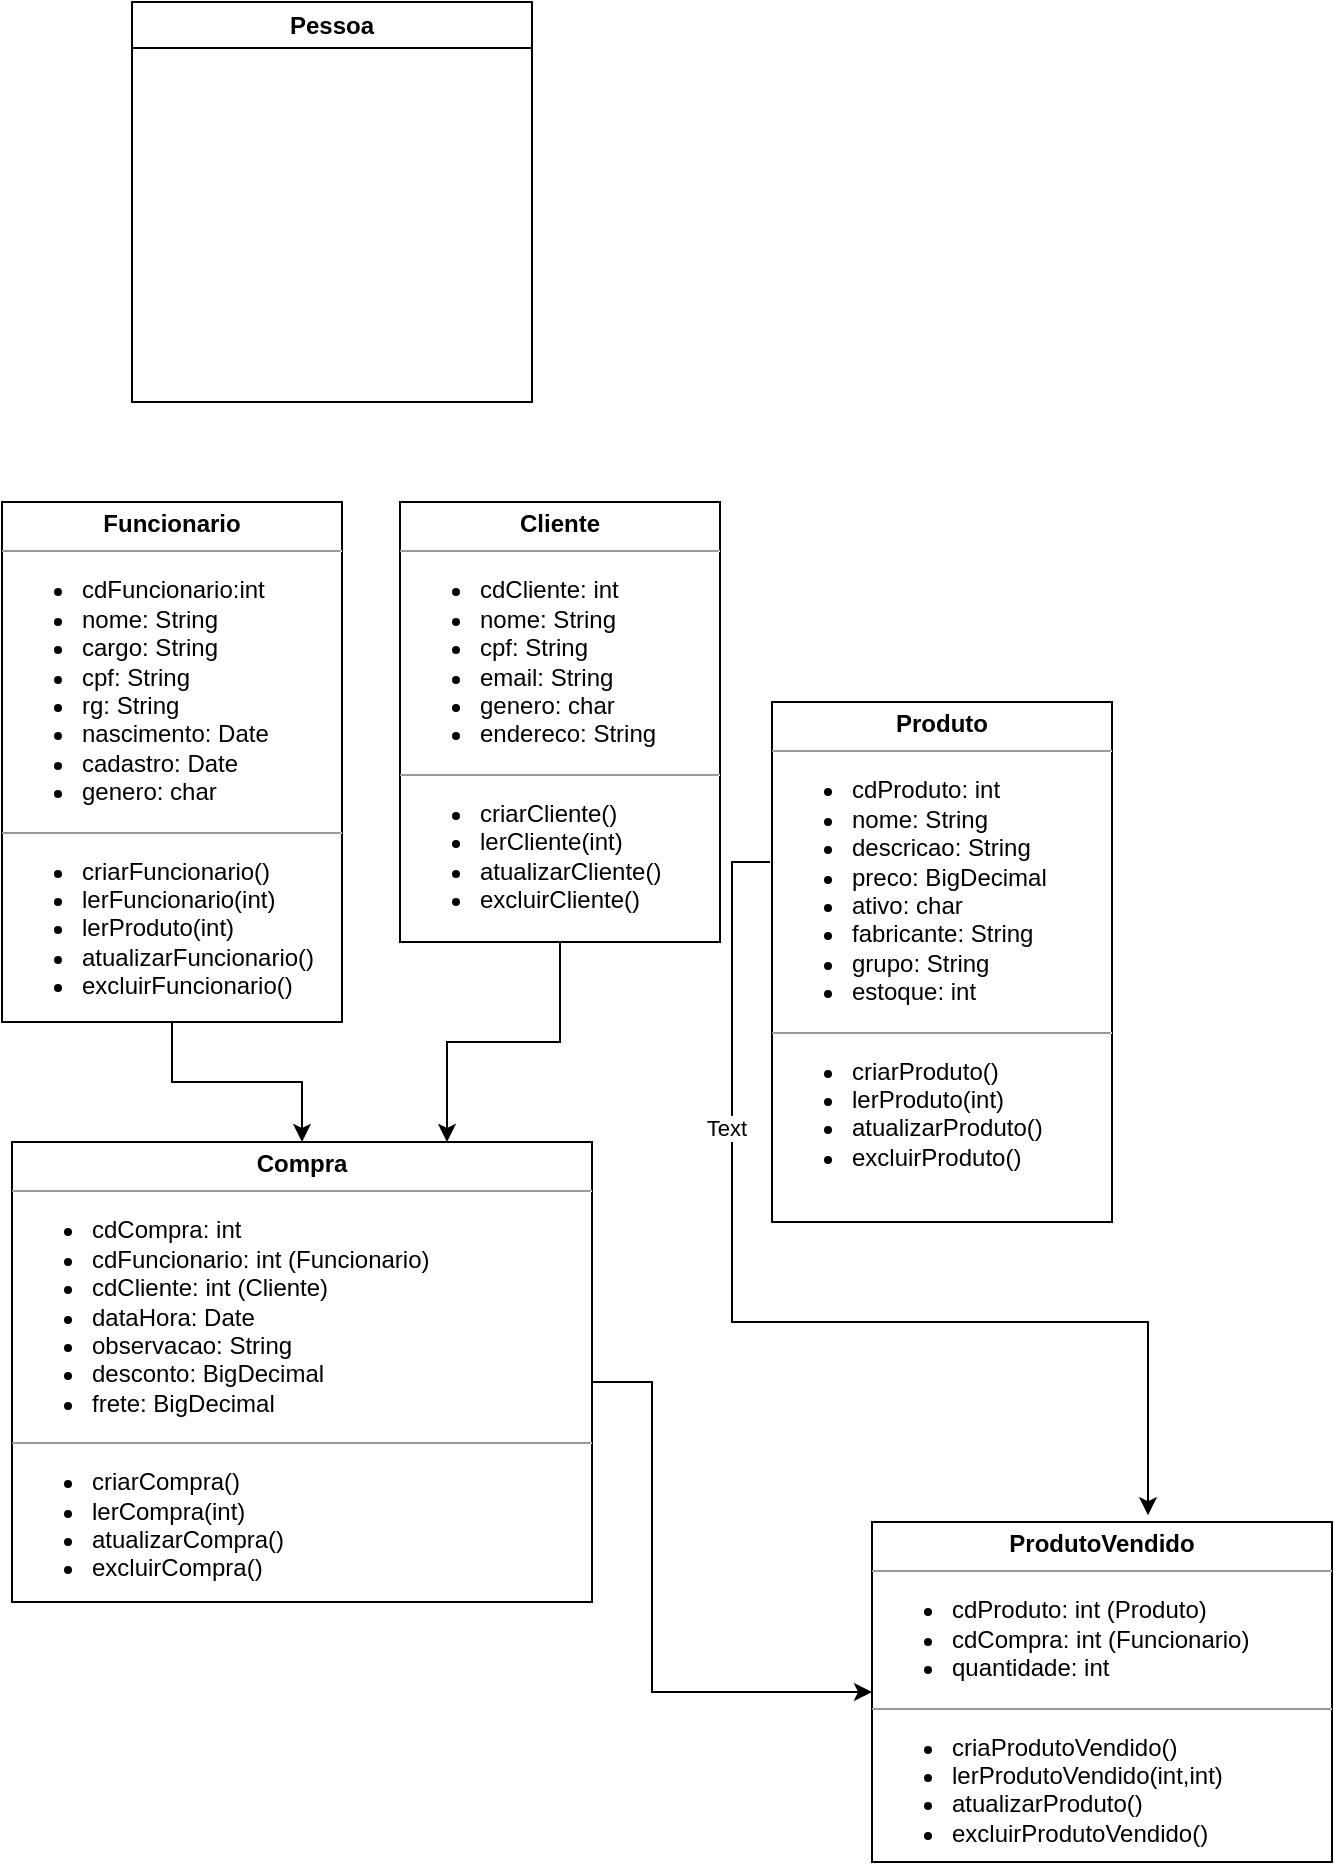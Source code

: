 <mxfile version="21.6.9" type="github">
  <diagram name="Página-1" id="Qzn0qPf9PI4gwN_pM8Xa">
    <mxGraphModel dx="1434" dy="796" grid="1" gridSize="10" guides="1" tooltips="1" connect="1" arrows="1" fold="1" page="1" pageScale="1" pageWidth="827" pageHeight="1169" math="0" shadow="0">
      <root>
        <mxCell id="0" />
        <mxCell id="1" parent="0" />
        <mxCell id="mcggorZkaUmIbYxfzcQU-14" value="" style="edgeStyle=orthogonalEdgeStyle;rounded=0;orthogonalLoop=1;jettySize=auto;html=1;entryX=0.75;entryY=0;entryDx=0;entryDy=0;" parent="1" source="mcggorZkaUmIbYxfzcQU-1" target="mcggorZkaUmIbYxfzcQU-5" edge="1">
          <mxGeometry relative="1" as="geometry">
            <mxPoint x="360" y="570" as="targetPoint" />
          </mxGeometry>
        </mxCell>
        <mxCell id="mcggorZkaUmIbYxfzcQU-1" value="&lt;p style=&quot;margin:0px;margin-top:4px;text-align:center;&quot;&gt;&lt;b&gt;Cliente&lt;/b&gt;&lt;/p&gt;&lt;hr size=&quot;1&quot;&gt;&lt;p style=&quot;margin:0px;margin-left:4px;&quot;&gt;&lt;/p&gt;&lt;ul&gt;&lt;li&gt;cdCliente: int&lt;/li&gt;&lt;li&gt;nome: String&lt;/li&gt;&lt;li&gt;cpf: String&lt;/li&gt;&lt;li&gt;email: String&lt;/li&gt;&lt;li&gt;genero: char&lt;/li&gt;&lt;li&gt;endereco: String&lt;/li&gt;&lt;/ul&gt;&lt;p&gt;&lt;/p&gt;&lt;hr size=&quot;1&quot;&gt;&lt;p style=&quot;margin:0px;margin-left:4px;&quot;&gt;&lt;/p&gt;&lt;ul&gt;&lt;li&gt;criarCliente()&lt;/li&gt;&lt;li&gt;lerCliente(int)&lt;/li&gt;&lt;li&gt;atualizarCliente()&lt;/li&gt;&lt;li&gt;excluirCliente()&lt;/li&gt;&lt;/ul&gt;&lt;p&gt;&lt;/p&gt;" style="verticalAlign=top;align=left;overflow=fill;fontSize=12;fontFamily=Helvetica;html=1;whiteSpace=wrap;" parent="1" vertex="1">
          <mxGeometry x="254" y="320" width="160" height="220" as="geometry" />
        </mxCell>
        <mxCell id="mcggorZkaUmIbYxfzcQU-8" value="" style="edgeStyle=orthogonalEdgeStyle;rounded=0;orthogonalLoop=1;jettySize=auto;html=1;" parent="1" source="mcggorZkaUmIbYxfzcQU-3" target="mcggorZkaUmIbYxfzcQU-5" edge="1">
          <mxGeometry relative="1" as="geometry" />
        </mxCell>
        <mxCell id="mcggorZkaUmIbYxfzcQU-3" value="&lt;p style=&quot;margin:0px;margin-top:4px;text-align:center;&quot;&gt;&lt;b&gt;Funcionario&lt;/b&gt;&lt;/p&gt;&lt;hr size=&quot;1&quot;&gt;&lt;p style=&quot;margin:0px;margin-left:4px;&quot;&gt;&lt;/p&gt;&lt;ul&gt;&lt;li style=&quot;border-color: var(--border-color);&quot;&gt;cdFuncionario:int&lt;/li&gt;&lt;li style=&quot;border-color: var(--border-color);&quot;&gt;nome: String&lt;/li&gt;&lt;li style=&quot;border-color: var(--border-color);&quot;&gt;cargo: String&lt;/li&gt;&lt;li style=&quot;border-color: var(--border-color);&quot;&gt;cpf: String&lt;/li&gt;&lt;li style=&quot;border-color: var(--border-color);&quot;&gt;rg: String&lt;/li&gt;&lt;li style=&quot;border-color: var(--border-color);&quot;&gt;nascimento: Date&lt;/li&gt;&lt;li style=&quot;border-color: var(--border-color);&quot;&gt;cadastro: Date&lt;/li&gt;&lt;li&gt;genero: char&lt;/li&gt;&lt;/ul&gt;&lt;p&gt;&lt;/p&gt;&lt;hr size=&quot;1&quot;&gt;&lt;p style=&quot;margin:0px;margin-left:4px;&quot;&gt;&lt;/p&gt;&lt;ul&gt;&lt;li style=&quot;border-color: var(--border-color);&quot;&gt;criarFuncionario()&lt;/li&gt;&lt;li style=&quot;border-color: var(--border-color);&quot;&gt;&lt;span style=&quot;border-color: var(--border-color); background-color: initial;&quot;&gt;lerFuncionario(int)&lt;/span&gt;&lt;/li&gt;&lt;li style=&quot;border-color: var(--border-color);&quot;&gt;&lt;span style=&quot;border-color: var(--border-color); background-color: initial;&quot;&gt;lerProduto(int)&lt;/span&gt;&lt;/li&gt;&lt;li style=&quot;border-color: var(--border-color);&quot;&gt;&lt;span style=&quot;border-color: var(--border-color); background-color: initial;&quot;&gt;atualizarFuncionario()&amp;nbsp;&lt;/span&gt;&lt;/li&gt;&lt;li style=&quot;border-color: var(--border-color);&quot;&gt;&lt;span style=&quot;border-color: var(--border-color); background-color: initial;&quot;&gt;excluirFuncionario()&lt;/span&gt;&lt;/li&gt;&lt;/ul&gt;&lt;p&gt;&lt;/p&gt;" style="verticalAlign=top;align=left;overflow=fill;fontSize=12;fontFamily=Helvetica;html=1;whiteSpace=wrap;" parent="1" vertex="1">
          <mxGeometry x="55" y="320" width="170" height="260" as="geometry" />
        </mxCell>
        <mxCell id="mcggorZkaUmIbYxfzcQU-9" value="" style="edgeStyle=orthogonalEdgeStyle;rounded=0;orthogonalLoop=1;jettySize=auto;html=1;entryX=0.6;entryY=-0.02;entryDx=0;entryDy=0;entryPerimeter=0;" parent="1" target="mcggorZkaUmIbYxfzcQU-6" edge="1">
          <mxGeometry relative="1" as="geometry">
            <mxPoint x="439" y="500" as="sourcePoint" />
            <mxPoint x="250" y="530" as="targetPoint" />
            <Array as="points">
              <mxPoint x="420" y="500" />
              <mxPoint x="420" y="730" />
              <mxPoint x="628" y="730" />
            </Array>
          </mxGeometry>
        </mxCell>
        <mxCell id="mcggorZkaUmIbYxfzcQU-10" value="Text" style="edgeLabel;html=1;align=center;verticalAlign=middle;resizable=0;points=[];" parent="mcggorZkaUmIbYxfzcQU-9" vertex="1" connectable="0">
          <mxGeometry x="-0.451" y="-3" relative="1" as="geometry">
            <mxPoint as="offset" />
          </mxGeometry>
        </mxCell>
        <mxCell id="mcggorZkaUmIbYxfzcQU-4" value="&lt;p style=&quot;margin:0px;margin-top:4px;text-align:center;&quot;&gt;&lt;b&gt;Produto&lt;/b&gt;&lt;/p&gt;&lt;hr size=&quot;1&quot;&gt;&lt;p style=&quot;margin:0px;margin-left:4px;&quot;&gt;&lt;/p&gt;&lt;ul&gt;&lt;li style=&quot;border-color: var(--border-color);&quot;&gt;cdProduto: int&lt;/li&gt;&lt;li style=&quot;border-color: var(--border-color);&quot;&gt;nome: String&lt;/li&gt;&lt;li style=&quot;border-color: var(--border-color);&quot;&gt;descricao: String&lt;/li&gt;&lt;li style=&quot;border-color: var(--border-color);&quot;&gt;preco: BigDecimal&lt;/li&gt;&lt;li style=&quot;border-color: var(--border-color);&quot;&gt;ativo: char&lt;/li&gt;&lt;li style=&quot;border-color: var(--border-color);&quot;&gt;fabricante: String&lt;/li&gt;&lt;li style=&quot;border-color: var(--border-color);&quot;&gt;grupo: String&lt;/li&gt;&lt;li style=&quot;border-color: var(--border-color);&quot;&gt;estoque: int&lt;br&gt;&lt;/li&gt;&lt;/ul&gt;&lt;p&gt;&lt;/p&gt;&lt;hr size=&quot;1&quot;&gt;&lt;p style=&quot;margin:0px;margin-left:4px;&quot;&gt;&lt;/p&gt;&lt;ul&gt;&lt;li style=&quot;border-color: var(--border-color);&quot;&gt;criarProduto()&lt;/li&gt;&lt;li style=&quot;border-color: var(--border-color);&quot;&gt;&lt;span style=&quot;border-color: var(--border-color); background-color: initial;&quot;&gt;lerProduto(int)&lt;/span&gt;&lt;/li&gt;&lt;li style=&quot;border-color: var(--border-color);&quot;&gt;&lt;span style=&quot;border-color: var(--border-color); background-color: initial;&quot;&gt;atualizarProduto()&amp;nbsp;&lt;/span&gt;&lt;/li&gt;&lt;li style=&quot;border-color: var(--border-color);&quot;&gt;&lt;span style=&quot;border-color: var(--border-color); background-color: initial;&quot;&gt;excluirProduto()&lt;/span&gt;&lt;/li&gt;&lt;/ul&gt;&lt;p&gt;&lt;/p&gt;" style="verticalAlign=top;align=left;overflow=fill;fontSize=12;fontFamily=Helvetica;html=1;whiteSpace=wrap;" parent="1" vertex="1">
          <mxGeometry x="440" y="420" width="170" height="260" as="geometry" />
        </mxCell>
        <mxCell id="mcggorZkaUmIbYxfzcQU-12" value="" style="edgeStyle=orthogonalEdgeStyle;rounded=0;orthogonalLoop=1;jettySize=auto;html=1;entryX=0;entryY=0.5;entryDx=0;entryDy=0;" parent="1" target="mcggorZkaUmIbYxfzcQU-6" edge="1">
          <mxGeometry relative="1" as="geometry">
            <mxPoint x="330" y="760" as="sourcePoint" />
            <mxPoint x="460" y="915" as="targetPoint" />
            <Array as="points">
              <mxPoint x="380" y="760" />
              <mxPoint x="380" y="915" />
            </Array>
          </mxGeometry>
        </mxCell>
        <mxCell id="mcggorZkaUmIbYxfzcQU-5" value="&lt;p style=&quot;margin:0px;margin-top:4px;text-align:center;&quot;&gt;&lt;b&gt;Compra&lt;/b&gt;&lt;/p&gt;&lt;hr size=&quot;1&quot;&gt;&lt;p style=&quot;margin:0px;margin-left:4px;&quot;&gt;&lt;/p&gt;&lt;ul&gt;&lt;li style=&quot;border-color: var(--border-color);&quot;&gt;cdCompra: int&lt;/li&gt;&lt;li style=&quot;border-color: var(--border-color);&quot;&gt;cdFuncionario: int (Funcionario)&lt;/li&gt;&lt;li style=&quot;border-color: var(--border-color);&quot;&gt;cdCliente: int (Cliente)&lt;/li&gt;&lt;li style=&quot;border-color: var(--border-color);&quot;&gt;dataHora: Date&lt;/li&gt;&lt;li style=&quot;border-color: var(--border-color);&quot;&gt;observacao: String&lt;/li&gt;&lt;li style=&quot;border-color: var(--border-color);&quot;&gt;desconto: BigDecimal&lt;/li&gt;&lt;li style=&quot;border-color: var(--border-color);&quot;&gt;frete: BigDecimal&lt;/li&gt;&lt;/ul&gt;&lt;p&gt;&lt;/p&gt;&lt;hr size=&quot;1&quot;&gt;&lt;p style=&quot;margin:0px;margin-left:4px;&quot;&gt;&lt;/p&gt;&lt;ul&gt;&lt;li style=&quot;border-color: var(--border-color);&quot;&gt;criarCompra()&lt;/li&gt;&lt;li style=&quot;border-color: var(--border-color);&quot;&gt;&lt;span style=&quot;border-color: var(--border-color); background-color: initial;&quot;&gt;lerCompra(int)&lt;/span&gt;&lt;/li&gt;&lt;li style=&quot;border-color: var(--border-color);&quot;&gt;&lt;span style=&quot;border-color: var(--border-color); background-color: initial;&quot;&gt;atualizarCompra()&amp;nbsp;&lt;/span&gt;&lt;/li&gt;&lt;li style=&quot;border-color: var(--border-color);&quot;&gt;&lt;span style=&quot;border-color: var(--border-color); background-color: initial;&quot;&gt;excluirCompra()&lt;/span&gt;&lt;/li&gt;&lt;/ul&gt;&lt;p&gt;&lt;/p&gt;" style="verticalAlign=top;align=left;overflow=fill;fontSize=12;fontFamily=Helvetica;html=1;whiteSpace=wrap;" parent="1" vertex="1">
          <mxGeometry x="60" y="640" width="290" height="230" as="geometry" />
        </mxCell>
        <mxCell id="mcggorZkaUmIbYxfzcQU-6" value="&lt;p style=&quot;margin:0px;margin-top:4px;text-align:center;&quot;&gt;&lt;b&gt;ProdutoVendido&lt;/b&gt;&lt;/p&gt;&lt;hr size=&quot;1&quot;&gt;&lt;p style=&quot;margin:0px;margin-left:4px;&quot;&gt;&lt;/p&gt;&lt;ul&gt;&lt;li style=&quot;border-color: var(--border-color);&quot;&gt;cdProduto: int (Produto)&lt;/li&gt;&lt;li style=&quot;border-color: var(--border-color);&quot;&gt;cdCompra: int (Funcionario)&lt;/li&gt;&lt;li style=&quot;border-color: var(--border-color);&quot;&gt;quantidade: int&lt;/li&gt;&lt;/ul&gt;&lt;p&gt;&lt;/p&gt;&lt;hr size=&quot;1&quot;&gt;&lt;p style=&quot;margin:0px;margin-left:4px;&quot;&gt;&lt;/p&gt;&lt;ul&gt;&lt;li style=&quot;border-color: var(--border-color);&quot;&gt;criaProdutoVendido()&lt;/li&gt;&lt;li style=&quot;border-color: var(--border-color);&quot;&gt;&lt;span style=&quot;border-color: var(--border-color); background-color: initial;&quot;&gt;lerProdutoVendido(int,int)&lt;/span&gt;&lt;/li&gt;&lt;li style=&quot;border-color: var(--border-color);&quot;&gt;&lt;span style=&quot;border-color: var(--border-color); background-color: initial;&quot;&gt;atualizarProduto()&lt;/span&gt;&lt;/li&gt;&lt;li style=&quot;border-color: var(--border-color);&quot;&gt;&lt;span style=&quot;border-color: var(--border-color); background-color: initial;&quot;&gt;excluirProdutoVendido()&lt;/span&gt;&lt;/li&gt;&lt;/ul&gt;&lt;p&gt;&lt;/p&gt;" style="verticalAlign=top;align=left;overflow=fill;fontSize=12;fontFamily=Helvetica;html=1;whiteSpace=wrap;" parent="1" vertex="1">
          <mxGeometry x="490" y="830" width="230" height="170" as="geometry" />
        </mxCell>
        <mxCell id="oPivF_skwY5zfnT8Xgmf-1" value="Pessoa" style="swimlane;whiteSpace=wrap;html=1;" vertex="1" parent="1">
          <mxGeometry x="120" y="70" width="200" height="200" as="geometry" />
        </mxCell>
      </root>
    </mxGraphModel>
  </diagram>
</mxfile>
